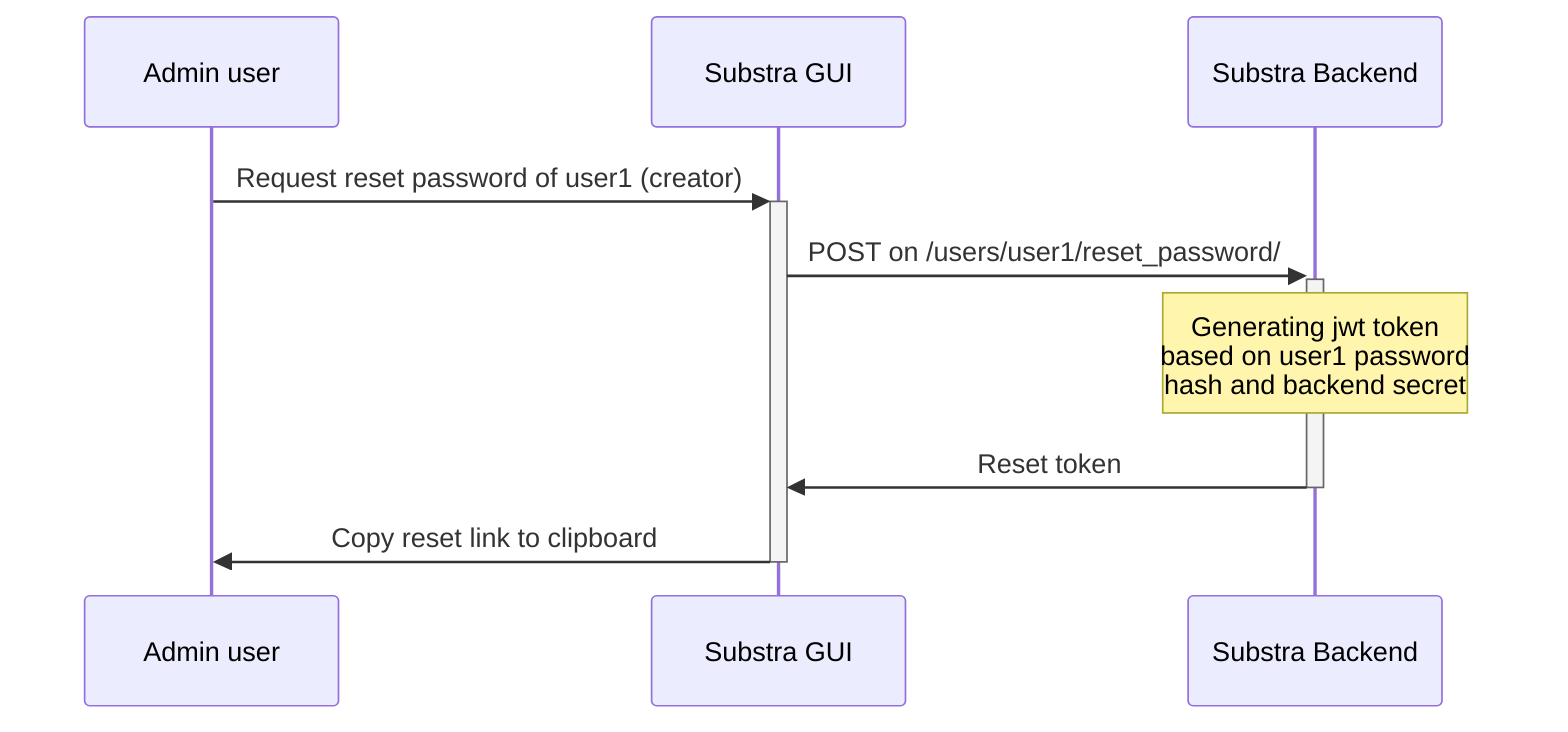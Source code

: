 sequenceDiagram
    Admin user->>+Substra GUI: Request reset password of user1 (creator)
    Substra GUI->>+Substra Backend: POST on /users/user1/reset_password/
    Note over Substra Backend: Generating jwt token <br> based on user1 password <br> hash and backend secret
    Substra Backend->>-Substra GUI: Reset token
    Substra GUI->>-Admin user: Copy reset link to clipboard